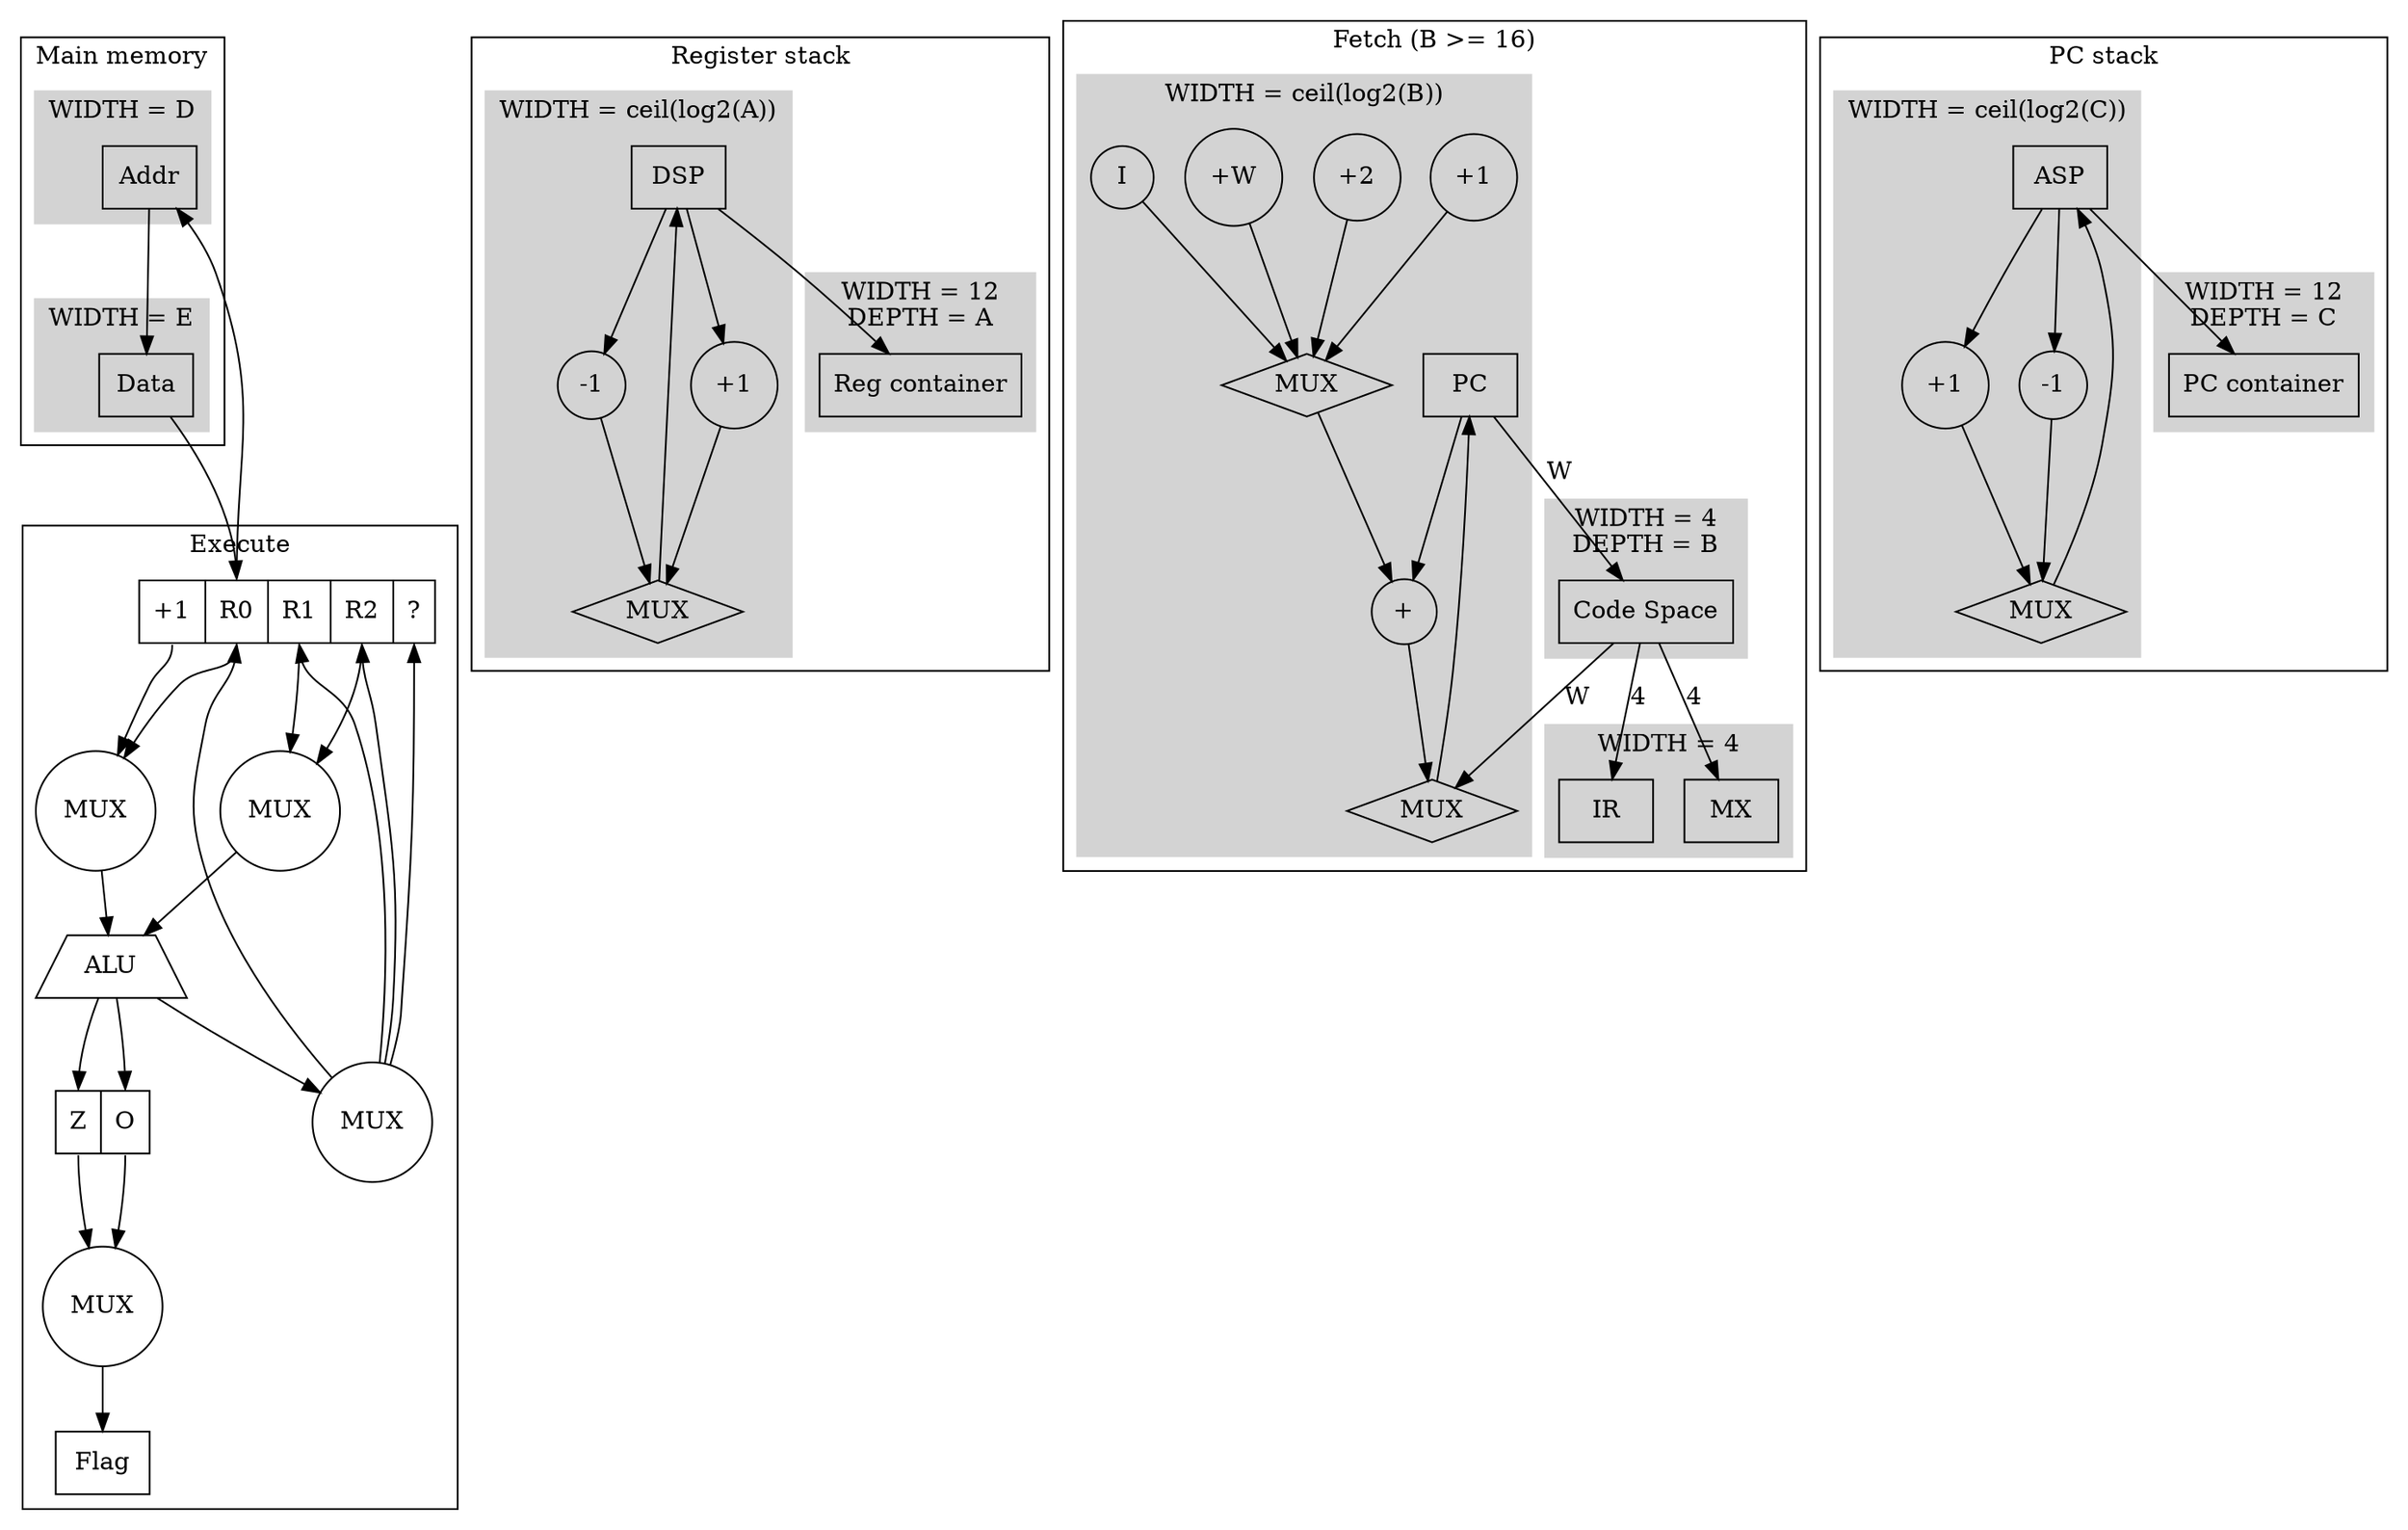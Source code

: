 digraph up2 {
   
    subgraph cluster_a {
        label="Execute"

        # Registers
        regs [label="<1> +1|<R0> R0|<R1> R1|<R2> R2|<dead> ?",shape=record];

        # Mux
        reg_in_mux [label="MUX",shape=circle]
        reg_out_mux_1 [label="MUX",shape=circle]
        reg_out_mux_2 [label="MUX",shape=circle]
    
        # Alu
        alu [label="ALU",shape=trapezium] 

        # Wiring
        reg_in_mux -> regs:R0    
        reg_in_mux -> regs:R1
        reg_in_mux -> regs:R2
        reg_in_mux -> regs:dead
        
        regs:R1 -> reg_out_mux_1
        regs:R2 -> reg_out_mux_1

        regs:1 -> reg_out_mux_2
        regs:R0 -> reg_out_mux_2
        
        reg_out_mux_2 -> alu
        reg_out_mux_1 -> alu

        alu -> reg_in_mux
       
        # Flags
        flags [label="<Z> Z|<O> O",shape=record];
        flag [label="Flag",shape=record];

    
        alu -> flags:Z
        alu -> flags:O

        alu_flag_mux [label="MUX",shape=circle]

        flags:Z -> alu_flag_mux
        flags:O -> alu_flag_mux

        alu_flag_mux -> flag

          
    }
         
    subgraph cluster_b {
        label="Register stack"  
        subgraph cluster_0 {
            label = "WIDTH = 12\nDEPTH = A";
            style=filled;
            color=lightgrey; 
            stack_mem[label="Reg container",shape=record] 
        }
        subgraph cluster_1 {
            label = "WIDTH = ceil(log2(A))";
            style=filled;
            color=lightgrey; 
            stack_ptr[label="DSP",shape=record] 
            stack_ptr_plus[label="+1",shape=circle] 
            stack_ptr_minus[label="-1",shape=circle] 
            stack_ptr_mux[label="MUX",shape=diamond]    
            stack_ptr -> stack_ptr_plus -> stack_ptr_mux
            stack_ptr -> stack_ptr_minus -> stack_ptr_mux
            stack_ptr_mux -> stack_ptr
        }
        stack_ptr -> stack_mem
    }


    subgraph cluster_c {
        label="Fetch (B >= 16)"
        subgraph cluster_0 {
            label = "WIDTH = ceil(log2(B))";
            style=filled;
            color=lightgrey; 
            pc[label="PC",shape=record]
            pc_plus_one[label="+1",shape=circle]
            pc_plus_two[label="+2",shape=circle]
            pc_plus_w[label="+W",shape=circle]
            pc_plus_int[label="I",shape=circle]
            pc_plus[label="+",shape=circle]
            pc_update_mux[label="MUX",shape=diamond]
            pc_add_mux[label="MUX",shape=diamond] 
            pc_plus_one -> pc_add_mux 
            pc_plus_two -> pc_add_mux
            pc_plus_w -> pc_add_mux
            pc_plus_int -> pc_add_mux
            pc_add_mux -> pc_plus -> pc_update_mux -> pc -> pc_plus 
        } 
        subgraph cluster_1 {
            label = "WIDTH = 4\nDEPTH = B";
            style=filled;
            color=lightgrey;  
            code_space[label="Code Space",shape=record]
        }
        subgraph cluster_2 {
            label = "WIDTH = 4";
            style=filled;
            color=lightgrey;  
            ir[label="IR",shape=record]
            mx[label="MX",shape=record]
        }  
        pc -> code_space[label="W"]
        code_space -> ir[label="4"]
        code_space -> pc_update_mux[label="W"]
        code_space -> mx[label="4"]
    }

    subgraph cluster_d {
        label="PC stack"  
        subgraph cluster_0 {
            label = "WIDTH = 12\nDEPTH = C";
            style=filled;
            color=lightgrey; 
            pc_mem[label="PC container",shape=record] 
        }
        subgraph cluster_1 {
            label = "WIDTH = ceil(log2(C))";
            style=filled;
            color=lightgrey; 
            pc_ptr[label="ASP",shape=record] 
            pc_ptr_plus[label="+1",shape=circle] 
            pc_ptr_minus[label="-1",shape=circle] 
            pc_ptr_mux[label="MUX",shape=diamond]    
            pc_ptr -> pc_ptr_plus -> pc_ptr_mux
            pc_ptr -> pc_ptr_minus -> pc_ptr_mux
            pc_ptr_mux -> pc_ptr
        }
        pc_ptr -> pc_mem
    }

    subgraph cluster_e {
        label="Main memory"  
        subgraph cluster_0 {
            label = "WIDTH = D";
            style=filled;
            color=lightgrey; 
            main_addr[label="Addr",shape=record] 
        }
        subgraph cluster_1 {
            label = "WIDTH = E";
            style=filled;
            color=lightgrey; 
            main_data[label="Data",shape=record] 
        }
        main_addr -> main_data
    }

    regs:R0 -> main_addr
    main_data -> regs:R0
}

